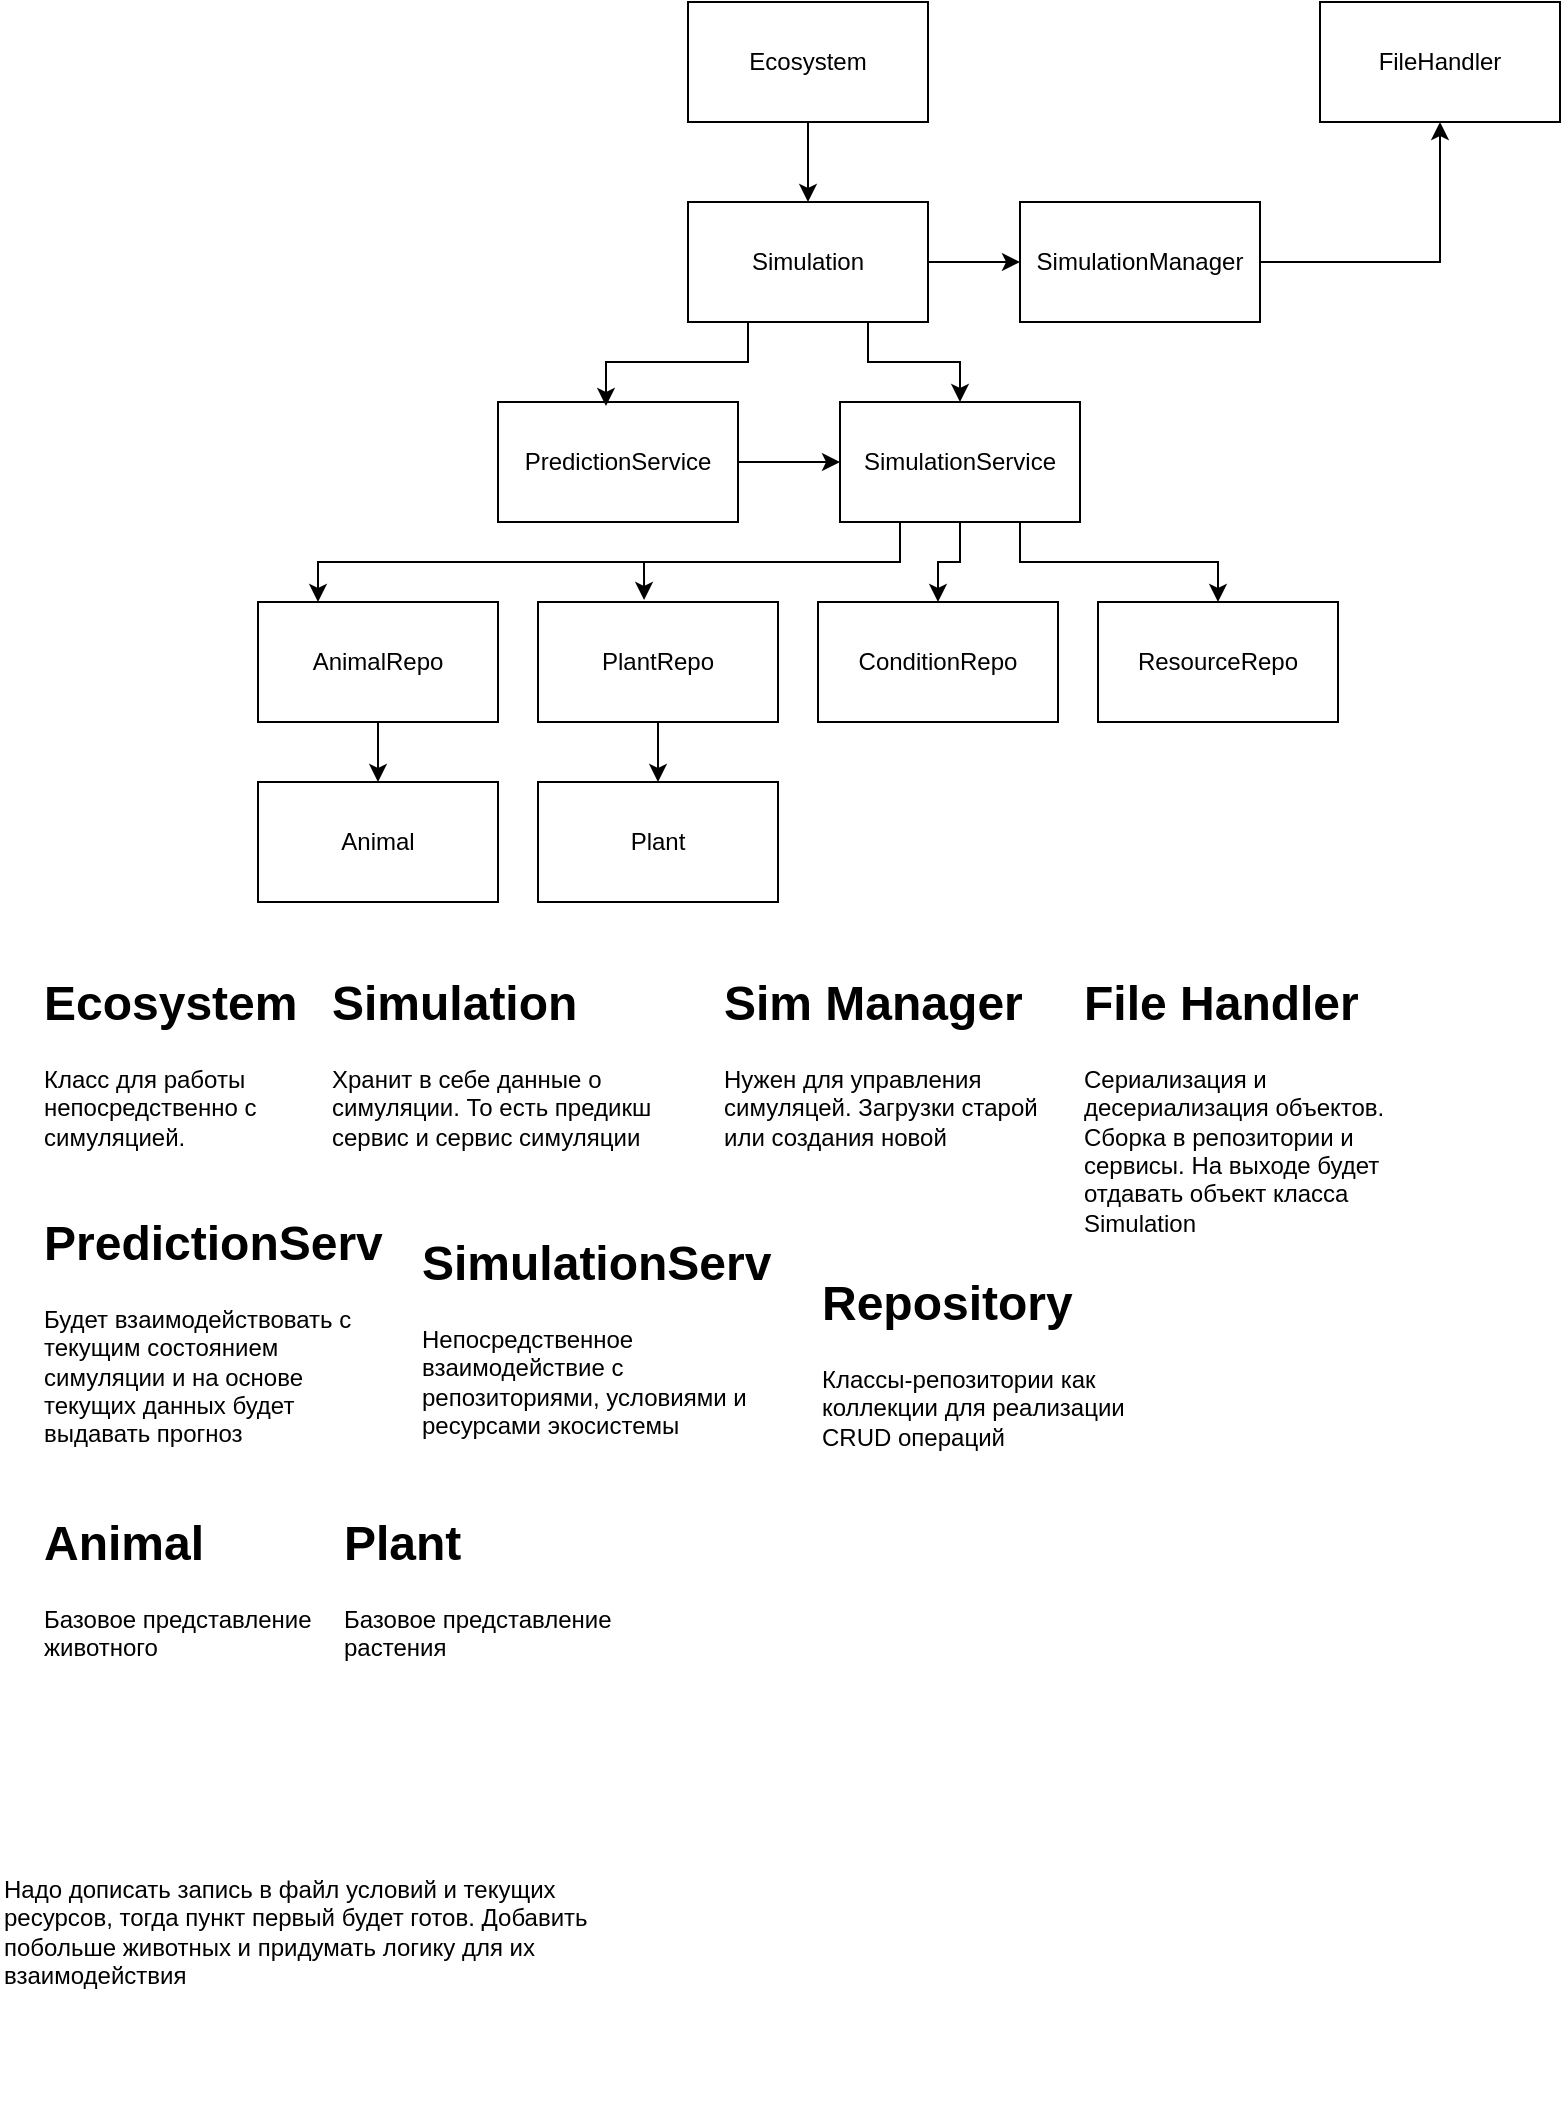 <mxfile version="24.7.17">
  <diagram name="Страница — 1" id="ezRwXnQJ9CFzAkqLDkGA">
    <mxGraphModel dx="1434" dy="844" grid="1" gridSize="10" guides="1" tooltips="1" connect="1" arrows="1" fold="1" page="1" pageScale="1" pageWidth="827" pageHeight="1169" math="0" shadow="0">
      <root>
        <mxCell id="0" />
        <mxCell id="1" parent="0" />
        <mxCell id="TjYJ-jFr5U3Thmlo7Ltg-2" value="Ecosystem" style="rounded=0;whiteSpace=wrap;html=1;" parent="1" vertex="1">
          <mxGeometry x="354" y="20" width="120" height="60" as="geometry" />
        </mxCell>
        <mxCell id="TjYJ-jFr5U3Thmlo7Ltg-16" style="edgeStyle=orthogonalEdgeStyle;rounded=0;orthogonalLoop=1;jettySize=auto;html=1;exitX=0.75;exitY=1;exitDx=0;exitDy=0;entryX=0.5;entryY=0;entryDx=0;entryDy=0;" parent="1" source="TjYJ-jFr5U3Thmlo7Ltg-3" target="TjYJ-jFr5U3Thmlo7Ltg-5" edge="1">
          <mxGeometry relative="1" as="geometry" />
        </mxCell>
        <mxCell id="TjYJ-jFr5U3Thmlo7Ltg-17" style="edgeStyle=orthogonalEdgeStyle;rounded=0;orthogonalLoop=1;jettySize=auto;html=1;exitX=1;exitY=0.5;exitDx=0;exitDy=0;entryX=0;entryY=0.5;entryDx=0;entryDy=0;" parent="1" source="TjYJ-jFr5U3Thmlo7Ltg-3" target="TjYJ-jFr5U3Thmlo7Ltg-4" edge="1">
          <mxGeometry relative="1" as="geometry" />
        </mxCell>
        <mxCell id="TjYJ-jFr5U3Thmlo7Ltg-3" value="Simulation" style="rounded=0;whiteSpace=wrap;html=1;" parent="1" vertex="1">
          <mxGeometry x="354" y="120" width="120" height="60" as="geometry" />
        </mxCell>
        <mxCell id="TjYJ-jFr5U3Thmlo7Ltg-25" style="edgeStyle=orthogonalEdgeStyle;rounded=0;orthogonalLoop=1;jettySize=auto;html=1;exitX=1;exitY=0.5;exitDx=0;exitDy=0;entryX=0.5;entryY=1;entryDx=0;entryDy=0;" parent="1" source="TjYJ-jFr5U3Thmlo7Ltg-4" target="TjYJ-jFr5U3Thmlo7Ltg-13" edge="1">
          <mxGeometry relative="1" as="geometry" />
        </mxCell>
        <mxCell id="TjYJ-jFr5U3Thmlo7Ltg-4" value="SimulationManager" style="rounded=0;whiteSpace=wrap;html=1;" parent="1" vertex="1">
          <mxGeometry x="520" y="120" width="120" height="60" as="geometry" />
        </mxCell>
        <mxCell id="TjYJ-jFr5U3Thmlo7Ltg-19" style="edgeStyle=orthogonalEdgeStyle;rounded=0;orthogonalLoop=1;jettySize=auto;html=1;exitX=0.25;exitY=1;exitDx=0;exitDy=0;entryX=0.25;entryY=0;entryDx=0;entryDy=0;" parent="1" source="TjYJ-jFr5U3Thmlo7Ltg-5" target="TjYJ-jFr5U3Thmlo7Ltg-6" edge="1">
          <mxGeometry relative="1" as="geometry" />
        </mxCell>
        <mxCell id="TjYJ-jFr5U3Thmlo7Ltg-21" style="edgeStyle=orthogonalEdgeStyle;rounded=0;orthogonalLoop=1;jettySize=auto;html=1;exitX=0.5;exitY=1;exitDx=0;exitDy=0;entryX=0.5;entryY=0;entryDx=0;entryDy=0;" parent="1" source="TjYJ-jFr5U3Thmlo7Ltg-5" target="TjYJ-jFr5U3Thmlo7Ltg-8" edge="1">
          <mxGeometry relative="1" as="geometry" />
        </mxCell>
        <mxCell id="TjYJ-jFr5U3Thmlo7Ltg-22" style="edgeStyle=orthogonalEdgeStyle;rounded=0;orthogonalLoop=1;jettySize=auto;html=1;exitX=0.75;exitY=1;exitDx=0;exitDy=0;entryX=0.5;entryY=0;entryDx=0;entryDy=0;" parent="1" source="TjYJ-jFr5U3Thmlo7Ltg-5" target="TjYJ-jFr5U3Thmlo7Ltg-9" edge="1">
          <mxGeometry relative="1" as="geometry" />
        </mxCell>
        <mxCell id="TjYJ-jFr5U3Thmlo7Ltg-5" value="SimulationService" style="rounded=0;whiteSpace=wrap;html=1;" parent="1" vertex="1">
          <mxGeometry x="430" y="220" width="120" height="60" as="geometry" />
        </mxCell>
        <mxCell id="TjYJ-jFr5U3Thmlo7Ltg-23" style="edgeStyle=orthogonalEdgeStyle;rounded=0;orthogonalLoop=1;jettySize=auto;html=1;exitX=0.5;exitY=1;exitDx=0;exitDy=0;entryX=0.5;entryY=0;entryDx=0;entryDy=0;" parent="1" source="TjYJ-jFr5U3Thmlo7Ltg-6" target="TjYJ-jFr5U3Thmlo7Ltg-11" edge="1">
          <mxGeometry relative="1" as="geometry" />
        </mxCell>
        <mxCell id="TjYJ-jFr5U3Thmlo7Ltg-6" value="AnimalRepo" style="rounded=0;whiteSpace=wrap;html=1;" parent="1" vertex="1">
          <mxGeometry x="139" y="320" width="120" height="60" as="geometry" />
        </mxCell>
        <mxCell id="TjYJ-jFr5U3Thmlo7Ltg-24" style="edgeStyle=orthogonalEdgeStyle;rounded=0;orthogonalLoop=1;jettySize=auto;html=1;exitX=0.5;exitY=1;exitDx=0;exitDy=0;entryX=0.5;entryY=0;entryDx=0;entryDy=0;" parent="1" source="TjYJ-jFr5U3Thmlo7Ltg-7" target="TjYJ-jFr5U3Thmlo7Ltg-12" edge="1">
          <mxGeometry relative="1" as="geometry" />
        </mxCell>
        <mxCell id="TjYJ-jFr5U3Thmlo7Ltg-7" value="PlantRepo" style="rounded=0;whiteSpace=wrap;html=1;" parent="1" vertex="1">
          <mxGeometry x="279" y="320" width="120" height="60" as="geometry" />
        </mxCell>
        <mxCell id="TjYJ-jFr5U3Thmlo7Ltg-8" value="ConditionRepo" style="rounded=0;whiteSpace=wrap;html=1;" parent="1" vertex="1">
          <mxGeometry x="419" y="320" width="120" height="60" as="geometry" />
        </mxCell>
        <mxCell id="TjYJ-jFr5U3Thmlo7Ltg-9" value="ResourceRepo" style="rounded=0;whiteSpace=wrap;html=1;" parent="1" vertex="1">
          <mxGeometry x="559" y="320" width="120" height="60" as="geometry" />
        </mxCell>
        <mxCell id="TjYJ-jFr5U3Thmlo7Ltg-18" style="edgeStyle=orthogonalEdgeStyle;rounded=0;orthogonalLoop=1;jettySize=auto;html=1;exitX=1;exitY=0.5;exitDx=0;exitDy=0;entryX=0;entryY=0.5;entryDx=0;entryDy=0;" parent="1" source="TjYJ-jFr5U3Thmlo7Ltg-10" target="TjYJ-jFr5U3Thmlo7Ltg-5" edge="1">
          <mxGeometry relative="1" as="geometry" />
        </mxCell>
        <mxCell id="TjYJ-jFr5U3Thmlo7Ltg-10" value="PredictionService" style="rounded=0;whiteSpace=wrap;html=1;" parent="1" vertex="1">
          <mxGeometry x="259" y="220" width="120" height="60" as="geometry" />
        </mxCell>
        <mxCell id="TjYJ-jFr5U3Thmlo7Ltg-11" value="Animal" style="rounded=0;whiteSpace=wrap;html=1;" parent="1" vertex="1">
          <mxGeometry x="139" y="410" width="120" height="60" as="geometry" />
        </mxCell>
        <mxCell id="TjYJ-jFr5U3Thmlo7Ltg-12" value="Plant" style="rounded=0;whiteSpace=wrap;html=1;" parent="1" vertex="1">
          <mxGeometry x="279" y="410" width="120" height="60" as="geometry" />
        </mxCell>
        <mxCell id="TjYJ-jFr5U3Thmlo7Ltg-13" value="FileHandler" style="rounded=0;whiteSpace=wrap;html=1;" parent="1" vertex="1">
          <mxGeometry x="670" y="20" width="120" height="60" as="geometry" />
        </mxCell>
        <mxCell id="TjYJ-jFr5U3Thmlo7Ltg-14" value="" style="endArrow=classic;html=1;rounded=0;exitX=0.5;exitY=1;exitDx=0;exitDy=0;entryX=0.5;entryY=0;entryDx=0;entryDy=0;" parent="1" source="TjYJ-jFr5U3Thmlo7Ltg-2" target="TjYJ-jFr5U3Thmlo7Ltg-3" edge="1">
          <mxGeometry width="50" height="50" relative="1" as="geometry">
            <mxPoint x="390" y="350" as="sourcePoint" />
            <mxPoint x="440" y="300" as="targetPoint" />
          </mxGeometry>
        </mxCell>
        <mxCell id="TjYJ-jFr5U3Thmlo7Ltg-15" style="edgeStyle=orthogonalEdgeStyle;rounded=0;orthogonalLoop=1;jettySize=auto;html=1;exitX=0.25;exitY=1;exitDx=0;exitDy=0;entryX=0.45;entryY=0.033;entryDx=0;entryDy=0;entryPerimeter=0;" parent="1" source="TjYJ-jFr5U3Thmlo7Ltg-3" target="TjYJ-jFr5U3Thmlo7Ltg-10" edge="1">
          <mxGeometry relative="1" as="geometry" />
        </mxCell>
        <mxCell id="TjYJ-jFr5U3Thmlo7Ltg-20" style="edgeStyle=orthogonalEdgeStyle;rounded=0;orthogonalLoop=1;jettySize=auto;html=1;exitX=0.25;exitY=1;exitDx=0;exitDy=0;entryX=0.442;entryY=-0.017;entryDx=0;entryDy=0;entryPerimeter=0;" parent="1" source="TjYJ-jFr5U3Thmlo7Ltg-5" target="TjYJ-jFr5U3Thmlo7Ltg-7" edge="1">
          <mxGeometry relative="1" as="geometry" />
        </mxCell>
        <mxCell id="TjYJ-jFr5U3Thmlo7Ltg-27" value="&lt;h1 style=&quot;margin-top: 0px;&quot;&gt;Ecosystem&lt;/h1&gt;&lt;div&gt;Класс для работы непосредственно с симуляцией.&lt;/div&gt;" style="text;html=1;whiteSpace=wrap;overflow=hidden;rounded=0;" parent="1" vertex="1">
          <mxGeometry x="30" y="500" width="180" height="120" as="geometry" />
        </mxCell>
        <mxCell id="TjYJ-jFr5U3Thmlo7Ltg-28" value="&lt;h1 style=&quot;margin-top: 0px;&quot;&gt;Simulation&lt;/h1&gt;&lt;div&gt;Хранит в себе данные о симуляции. То есть предикш сервис и сервис симуляции&lt;/div&gt;" style="text;html=1;whiteSpace=wrap;overflow=hidden;rounded=0;" parent="1" vertex="1">
          <mxGeometry x="174" y="500" width="180" height="120" as="geometry" />
        </mxCell>
        <mxCell id="TjYJ-jFr5U3Thmlo7Ltg-29" value="&lt;h1 style=&quot;margin-top: 0px;&quot;&gt;Sim Manager&lt;/h1&gt;&lt;div&gt;Нужен для управления симуляцей. Загрузки старой или создания новой&lt;/div&gt;" style="text;html=1;whiteSpace=wrap;overflow=hidden;rounded=0;" parent="1" vertex="1">
          <mxGeometry x="370" y="500" width="180" height="120" as="geometry" />
        </mxCell>
        <mxCell id="TjYJ-jFr5U3Thmlo7Ltg-30" value="&lt;h1 style=&quot;margin-top: 0px;&quot;&gt;File Handler&lt;/h1&gt;&lt;div&gt;Сериализация и десериализация объектов. Сборка в репозитории и сервисы. На выходе будет отдавать объект класса Simulation&lt;/div&gt;" style="text;html=1;whiteSpace=wrap;overflow=hidden;rounded=0;" parent="1" vertex="1">
          <mxGeometry x="550" y="500" width="180" height="140" as="geometry" />
        </mxCell>
        <mxCell id="TjYJ-jFr5U3Thmlo7Ltg-31" value="&lt;h1 style=&quot;margin-top: 0px;&quot;&gt;PredictionServ&lt;/h1&gt;&lt;div&gt;Будет взаимодействовать с текущим состоянием симуляции и на основе текущих данных будет выдавать прогноз&lt;/div&gt;" style="text;html=1;whiteSpace=wrap;overflow=hidden;rounded=0;" parent="1" vertex="1">
          <mxGeometry x="30" y="620" width="180" height="140" as="geometry" />
        </mxCell>
        <mxCell id="TjYJ-jFr5U3Thmlo7Ltg-32" value="&lt;h1 style=&quot;margin-top: 0px;&quot;&gt;SimulationServ&lt;/h1&gt;&lt;div&gt;Непосредственное взаимодействие с репозиториями, условиями и ресурсами экосистемы&lt;/div&gt;" style="text;html=1;whiteSpace=wrap;overflow=hidden;rounded=0;" parent="1" vertex="1">
          <mxGeometry x="219" y="630" width="180" height="120" as="geometry" />
        </mxCell>
        <mxCell id="TjYJ-jFr5U3Thmlo7Ltg-33" value="&lt;h1 style=&quot;margin-top: 0px;&quot;&gt;Repository&lt;/h1&gt;&lt;div&gt;Классы-репозитории как коллекции для реализации CRUD операций&lt;/div&gt;" style="text;html=1;whiteSpace=wrap;overflow=hidden;rounded=0;" parent="1" vertex="1">
          <mxGeometry x="419" y="650" width="180" height="120" as="geometry" />
        </mxCell>
        <mxCell id="TjYJ-jFr5U3Thmlo7Ltg-34" value="&lt;h1 style=&quot;margin-top: 0px;&quot;&gt;Animal&lt;/h1&gt;&lt;div&gt;Базовое представление животного&lt;/div&gt;" style="text;html=1;whiteSpace=wrap;overflow=hidden;rounded=0;" parent="1" vertex="1">
          <mxGeometry x="30" y="770" width="180" height="120" as="geometry" />
        </mxCell>
        <mxCell id="TjYJ-jFr5U3Thmlo7Ltg-35" value="&lt;h1 style=&quot;margin-top: 0px;&quot;&gt;Plant&lt;/h1&gt;&lt;div&gt;Базовое представление растения&lt;/div&gt;" style="text;html=1;whiteSpace=wrap;overflow=hidden;rounded=0;" parent="1" vertex="1">
          <mxGeometry x="180" y="770" width="180" height="120" as="geometry" />
        </mxCell>
        <mxCell id="TYYptoldmN7xSV-I5oWN-2" value="Надо дописать запись в файл условий и текущих ресурсов, тогда пункт первый будет готов. Добавить побольше животных и придумать логику для их взаимодействия" style="text;html=1;align=left;verticalAlign=top;whiteSpace=wrap;rounded=0;" vertex="1" parent="1">
          <mxGeometry x="10" y="950" width="320" height="130" as="geometry" />
        </mxCell>
      </root>
    </mxGraphModel>
  </diagram>
</mxfile>
